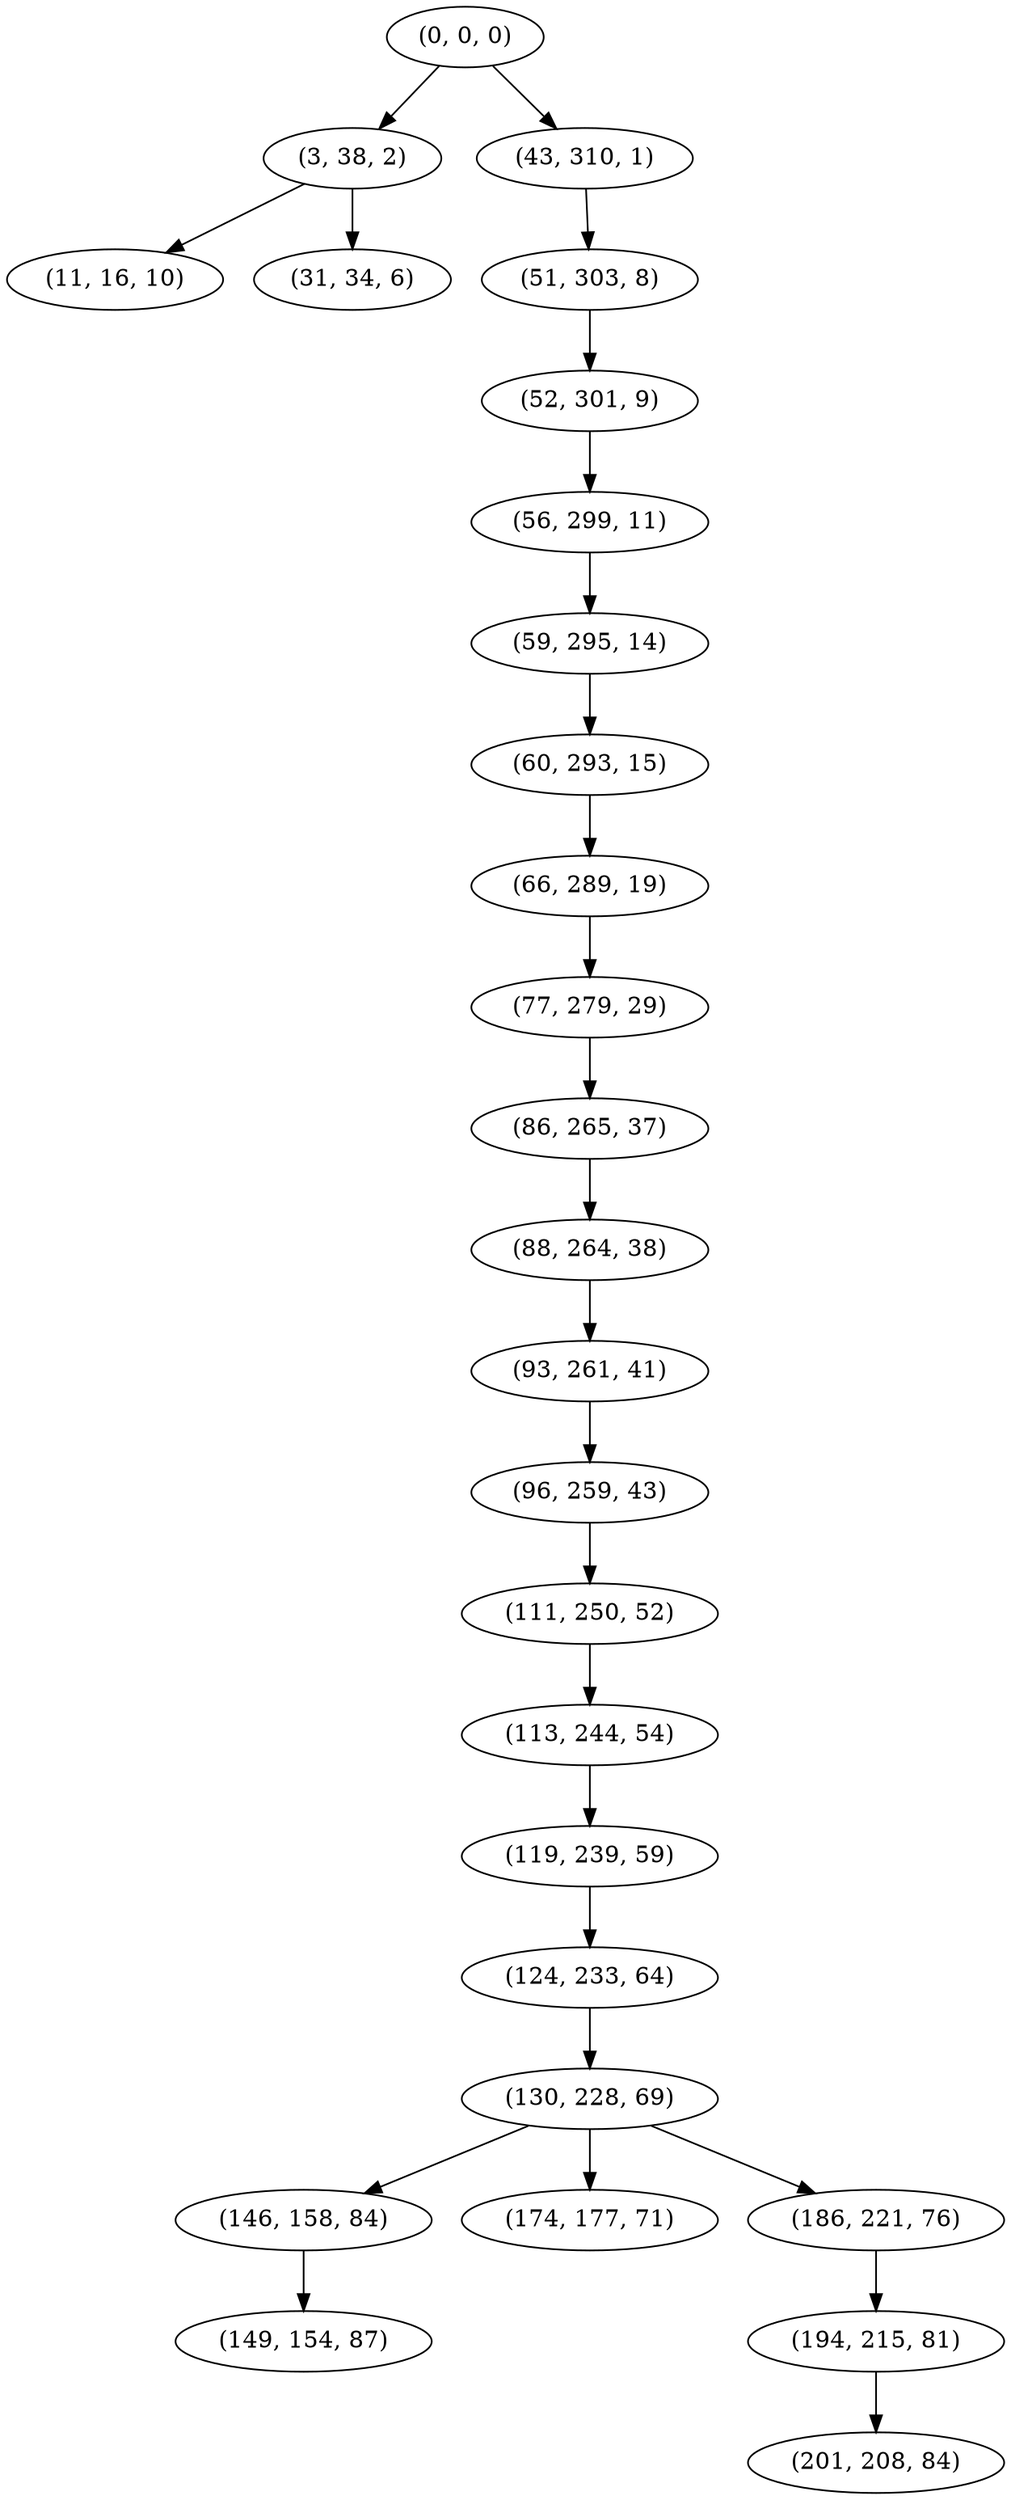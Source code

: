 digraph tree {
    "(0, 0, 0)";
    "(3, 38, 2)";
    "(11, 16, 10)";
    "(31, 34, 6)";
    "(43, 310, 1)";
    "(51, 303, 8)";
    "(52, 301, 9)";
    "(56, 299, 11)";
    "(59, 295, 14)";
    "(60, 293, 15)";
    "(66, 289, 19)";
    "(77, 279, 29)";
    "(86, 265, 37)";
    "(88, 264, 38)";
    "(93, 261, 41)";
    "(96, 259, 43)";
    "(111, 250, 52)";
    "(113, 244, 54)";
    "(119, 239, 59)";
    "(124, 233, 64)";
    "(130, 228, 69)";
    "(146, 158, 84)";
    "(149, 154, 87)";
    "(174, 177, 71)";
    "(186, 221, 76)";
    "(194, 215, 81)";
    "(201, 208, 84)";
    "(0, 0, 0)" -> "(3, 38, 2)";
    "(0, 0, 0)" -> "(43, 310, 1)";
    "(3, 38, 2)" -> "(11, 16, 10)";
    "(3, 38, 2)" -> "(31, 34, 6)";
    "(43, 310, 1)" -> "(51, 303, 8)";
    "(51, 303, 8)" -> "(52, 301, 9)";
    "(52, 301, 9)" -> "(56, 299, 11)";
    "(56, 299, 11)" -> "(59, 295, 14)";
    "(59, 295, 14)" -> "(60, 293, 15)";
    "(60, 293, 15)" -> "(66, 289, 19)";
    "(66, 289, 19)" -> "(77, 279, 29)";
    "(77, 279, 29)" -> "(86, 265, 37)";
    "(86, 265, 37)" -> "(88, 264, 38)";
    "(88, 264, 38)" -> "(93, 261, 41)";
    "(93, 261, 41)" -> "(96, 259, 43)";
    "(96, 259, 43)" -> "(111, 250, 52)";
    "(111, 250, 52)" -> "(113, 244, 54)";
    "(113, 244, 54)" -> "(119, 239, 59)";
    "(119, 239, 59)" -> "(124, 233, 64)";
    "(124, 233, 64)" -> "(130, 228, 69)";
    "(130, 228, 69)" -> "(146, 158, 84)";
    "(130, 228, 69)" -> "(174, 177, 71)";
    "(130, 228, 69)" -> "(186, 221, 76)";
    "(146, 158, 84)" -> "(149, 154, 87)";
    "(186, 221, 76)" -> "(194, 215, 81)";
    "(194, 215, 81)" -> "(201, 208, 84)";
}
